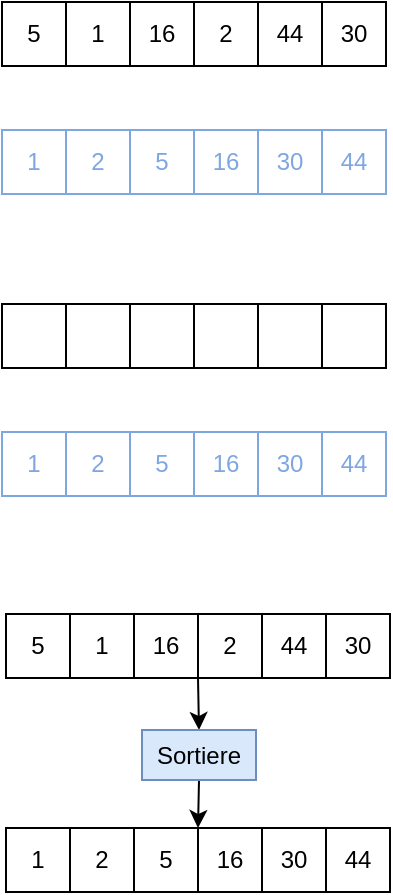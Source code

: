<mxfile version="14.9.7" type="github">
  <diagram id="TrW8HZQNBJCdvcexiAwb" name="Page-1">
    <mxGraphModel dx="652" dy="428" grid="0" gridSize="10" guides="1" tooltips="1" connect="1" arrows="1" fold="1" page="1" pageScale="1" pageWidth="827" pageHeight="1169" math="0" shadow="0">
      <root>
        <mxCell id="0" />
        <mxCell id="1" parent="0" />
        <mxCell id="2M9kW75AndiW6GH-XgvJ-2" value="5" style="whiteSpace=wrap;html=1;aspect=fixed;" vertex="1" parent="1">
          <mxGeometry x="259" y="174" width="32" height="32" as="geometry" />
        </mxCell>
        <mxCell id="2M9kW75AndiW6GH-XgvJ-3" value="1" style="whiteSpace=wrap;html=1;aspect=fixed;" vertex="1" parent="1">
          <mxGeometry x="291" y="174" width="32" height="32" as="geometry" />
        </mxCell>
        <mxCell id="2M9kW75AndiW6GH-XgvJ-4" value="16" style="whiteSpace=wrap;html=1;aspect=fixed;" vertex="1" parent="1">
          <mxGeometry x="323" y="174" width="32" height="32" as="geometry" />
        </mxCell>
        <mxCell id="2M9kW75AndiW6GH-XgvJ-5" value="2" style="whiteSpace=wrap;html=1;aspect=fixed;" vertex="1" parent="1">
          <mxGeometry x="355" y="174" width="32" height="32" as="geometry" />
        </mxCell>
        <mxCell id="2M9kW75AndiW6GH-XgvJ-6" value="44" style="whiteSpace=wrap;html=1;aspect=fixed;" vertex="1" parent="1">
          <mxGeometry x="387" y="174" width="32" height="32" as="geometry" />
        </mxCell>
        <mxCell id="2M9kW75AndiW6GH-XgvJ-7" value="30" style="whiteSpace=wrap;html=1;aspect=fixed;" vertex="1" parent="1">
          <mxGeometry x="419" y="174" width="32" height="32" as="geometry" />
        </mxCell>
        <mxCell id="2M9kW75AndiW6GH-XgvJ-8" value="1" style="whiteSpace=wrap;html=1;aspect=fixed;strokeColor=#7EA6E0;fontColor=#7EA6E0;" vertex="1" parent="1">
          <mxGeometry x="259" y="238" width="32" height="32" as="geometry" />
        </mxCell>
        <mxCell id="2M9kW75AndiW6GH-XgvJ-9" value="2" style="whiteSpace=wrap;html=1;aspect=fixed;strokeColor=#7EA6E0;fontColor=#7EA6E0;" vertex="1" parent="1">
          <mxGeometry x="291" y="238" width="32" height="32" as="geometry" />
        </mxCell>
        <mxCell id="2M9kW75AndiW6GH-XgvJ-10" value="5" style="whiteSpace=wrap;html=1;aspect=fixed;strokeColor=#7EA6E0;fontColor=#7EA6E0;" vertex="1" parent="1">
          <mxGeometry x="323" y="238" width="32" height="32" as="geometry" />
        </mxCell>
        <mxCell id="2M9kW75AndiW6GH-XgvJ-11" value="16" style="whiteSpace=wrap;html=1;aspect=fixed;strokeColor=#7EA6E0;fontColor=#7EA6E0;" vertex="1" parent="1">
          <mxGeometry x="355" y="238" width="32" height="32" as="geometry" />
        </mxCell>
        <mxCell id="2M9kW75AndiW6GH-XgvJ-12" value="30" style="whiteSpace=wrap;html=1;aspect=fixed;strokeColor=#7EA6E0;fontColor=#7EA6E0;" vertex="1" parent="1">
          <mxGeometry x="387" y="238" width="32" height="32" as="geometry" />
        </mxCell>
        <mxCell id="2M9kW75AndiW6GH-XgvJ-13" value="44" style="whiteSpace=wrap;html=1;aspect=fixed;strokeColor=#7EA6E0;fontColor=#7EA6E0;" vertex="1" parent="1">
          <mxGeometry x="419" y="238" width="32" height="32" as="geometry" />
        </mxCell>
        <mxCell id="2M9kW75AndiW6GH-XgvJ-14" value="" style="whiteSpace=wrap;html=1;aspect=fixed;" vertex="1" parent="1">
          <mxGeometry x="259" y="325" width="32" height="32" as="geometry" />
        </mxCell>
        <mxCell id="2M9kW75AndiW6GH-XgvJ-15" value="" style="whiteSpace=wrap;html=1;aspect=fixed;" vertex="1" parent="1">
          <mxGeometry x="291" y="325" width="32" height="32" as="geometry" />
        </mxCell>
        <mxCell id="2M9kW75AndiW6GH-XgvJ-16" value="" style="whiteSpace=wrap;html=1;aspect=fixed;" vertex="1" parent="1">
          <mxGeometry x="323" y="325" width="32" height="32" as="geometry" />
        </mxCell>
        <mxCell id="2M9kW75AndiW6GH-XgvJ-17" value="" style="whiteSpace=wrap;html=1;aspect=fixed;" vertex="1" parent="1">
          <mxGeometry x="355" y="325" width="32" height="32" as="geometry" />
        </mxCell>
        <mxCell id="2M9kW75AndiW6GH-XgvJ-18" value="" style="whiteSpace=wrap;html=1;aspect=fixed;" vertex="1" parent="1">
          <mxGeometry x="387" y="325" width="32" height="32" as="geometry" />
        </mxCell>
        <mxCell id="2M9kW75AndiW6GH-XgvJ-19" value="" style="whiteSpace=wrap;html=1;aspect=fixed;" vertex="1" parent="1">
          <mxGeometry x="419" y="325" width="32" height="32" as="geometry" />
        </mxCell>
        <mxCell id="2M9kW75AndiW6GH-XgvJ-20" value="1" style="whiteSpace=wrap;html=1;aspect=fixed;strokeColor=#7EA6E0;fontColor=#7EA6E0;" vertex="1" parent="1">
          <mxGeometry x="259" y="389" width="32" height="32" as="geometry" />
        </mxCell>
        <mxCell id="2M9kW75AndiW6GH-XgvJ-21" value="2" style="whiteSpace=wrap;html=1;aspect=fixed;strokeColor=#7EA6E0;fontColor=#7EA6E0;" vertex="1" parent="1">
          <mxGeometry x="291" y="389" width="32" height="32" as="geometry" />
        </mxCell>
        <mxCell id="2M9kW75AndiW6GH-XgvJ-22" value="5" style="whiteSpace=wrap;html=1;aspect=fixed;strokeColor=#7EA6E0;fontColor=#7EA6E0;" vertex="1" parent="1">
          <mxGeometry x="323" y="389" width="32" height="32" as="geometry" />
        </mxCell>
        <mxCell id="2M9kW75AndiW6GH-XgvJ-23" value="16" style="whiteSpace=wrap;html=1;aspect=fixed;strokeColor=#7EA6E0;fontColor=#7EA6E0;" vertex="1" parent="1">
          <mxGeometry x="355" y="389" width="32" height="32" as="geometry" />
        </mxCell>
        <mxCell id="2M9kW75AndiW6GH-XgvJ-24" value="30" style="whiteSpace=wrap;html=1;aspect=fixed;strokeColor=#7EA6E0;fontColor=#7EA6E0;" vertex="1" parent="1">
          <mxGeometry x="387" y="389" width="32" height="32" as="geometry" />
        </mxCell>
        <mxCell id="2M9kW75AndiW6GH-XgvJ-25" value="44" style="whiteSpace=wrap;html=1;aspect=fixed;strokeColor=#7EA6E0;fontColor=#7EA6E0;" vertex="1" parent="1">
          <mxGeometry x="419" y="389" width="32" height="32" as="geometry" />
        </mxCell>
        <mxCell id="2M9kW75AndiW6GH-XgvJ-26" value="5" style="whiteSpace=wrap;html=1;aspect=fixed;" vertex="1" parent="1">
          <mxGeometry x="261" y="480" width="32" height="32" as="geometry" />
        </mxCell>
        <mxCell id="2M9kW75AndiW6GH-XgvJ-27" value="1" style="whiteSpace=wrap;html=1;aspect=fixed;" vertex="1" parent="1">
          <mxGeometry x="293" y="480" width="32" height="32" as="geometry" />
        </mxCell>
        <mxCell id="2M9kW75AndiW6GH-XgvJ-41" style="edgeStyle=orthogonalEdgeStyle;rounded=0;orthogonalLoop=1;jettySize=auto;html=1;exitX=1;exitY=1;exitDx=0;exitDy=0;entryX=0.5;entryY=0;entryDx=0;entryDy=0;fontColor=#7EA6E0;" edge="1" parent="1" source="2M9kW75AndiW6GH-XgvJ-28" target="2M9kW75AndiW6GH-XgvJ-40">
          <mxGeometry relative="1" as="geometry" />
        </mxCell>
        <mxCell id="2M9kW75AndiW6GH-XgvJ-28" value="16" style="whiteSpace=wrap;html=1;aspect=fixed;" vertex="1" parent="1">
          <mxGeometry x="325" y="480" width="32" height="32" as="geometry" />
        </mxCell>
        <mxCell id="2M9kW75AndiW6GH-XgvJ-29" value="2" style="whiteSpace=wrap;html=1;aspect=fixed;" vertex="1" parent="1">
          <mxGeometry x="357" y="480" width="32" height="32" as="geometry" />
        </mxCell>
        <mxCell id="2M9kW75AndiW6GH-XgvJ-30" value="44" style="whiteSpace=wrap;html=1;aspect=fixed;" vertex="1" parent="1">
          <mxGeometry x="389" y="480" width="32" height="32" as="geometry" />
        </mxCell>
        <mxCell id="2M9kW75AndiW6GH-XgvJ-31" value="30" style="whiteSpace=wrap;html=1;aspect=fixed;" vertex="1" parent="1">
          <mxGeometry x="421" y="480" width="32" height="32" as="geometry" />
        </mxCell>
        <mxCell id="2M9kW75AndiW6GH-XgvJ-32" value="1" style="whiteSpace=wrap;html=1;aspect=fixed;" vertex="1" parent="1">
          <mxGeometry x="261" y="587" width="32" height="32" as="geometry" />
        </mxCell>
        <mxCell id="2M9kW75AndiW6GH-XgvJ-33" value="2" style="whiteSpace=wrap;html=1;aspect=fixed;" vertex="1" parent="1">
          <mxGeometry x="293" y="587" width="32" height="32" as="geometry" />
        </mxCell>
        <mxCell id="2M9kW75AndiW6GH-XgvJ-34" value="5" style="whiteSpace=wrap;html=1;aspect=fixed;" vertex="1" parent="1">
          <mxGeometry x="325" y="587" width="32" height="32" as="geometry" />
        </mxCell>
        <mxCell id="2M9kW75AndiW6GH-XgvJ-35" value="16" style="whiteSpace=wrap;html=1;aspect=fixed;" vertex="1" parent="1">
          <mxGeometry x="357" y="587" width="32" height="32" as="geometry" />
        </mxCell>
        <mxCell id="2M9kW75AndiW6GH-XgvJ-36" value="30" style="whiteSpace=wrap;html=1;aspect=fixed;" vertex="1" parent="1">
          <mxGeometry x="389" y="587" width="32" height="32" as="geometry" />
        </mxCell>
        <mxCell id="2M9kW75AndiW6GH-XgvJ-37" value="44" style="whiteSpace=wrap;html=1;aspect=fixed;" vertex="1" parent="1">
          <mxGeometry x="421" y="587" width="32" height="32" as="geometry" />
        </mxCell>
        <mxCell id="2M9kW75AndiW6GH-XgvJ-42" style="edgeStyle=orthogonalEdgeStyle;rounded=0;orthogonalLoop=1;jettySize=auto;html=1;exitX=0.5;exitY=1;exitDx=0;exitDy=0;entryX=1;entryY=0;entryDx=0;entryDy=0;fontColor=#000000;" edge="1" parent="1" source="2M9kW75AndiW6GH-XgvJ-40" target="2M9kW75AndiW6GH-XgvJ-34">
          <mxGeometry relative="1" as="geometry" />
        </mxCell>
        <mxCell id="2M9kW75AndiW6GH-XgvJ-40" value="&lt;font color=&quot;#000000&quot;&gt;Sortiere&lt;/font&gt;" style="rounded=0;whiteSpace=wrap;html=1;fillColor=#dae8fc;strokeColor=#6c8ebf;" vertex="1" parent="1">
          <mxGeometry x="329" y="538" width="57" height="25" as="geometry" />
        </mxCell>
      </root>
    </mxGraphModel>
  </diagram>
</mxfile>

